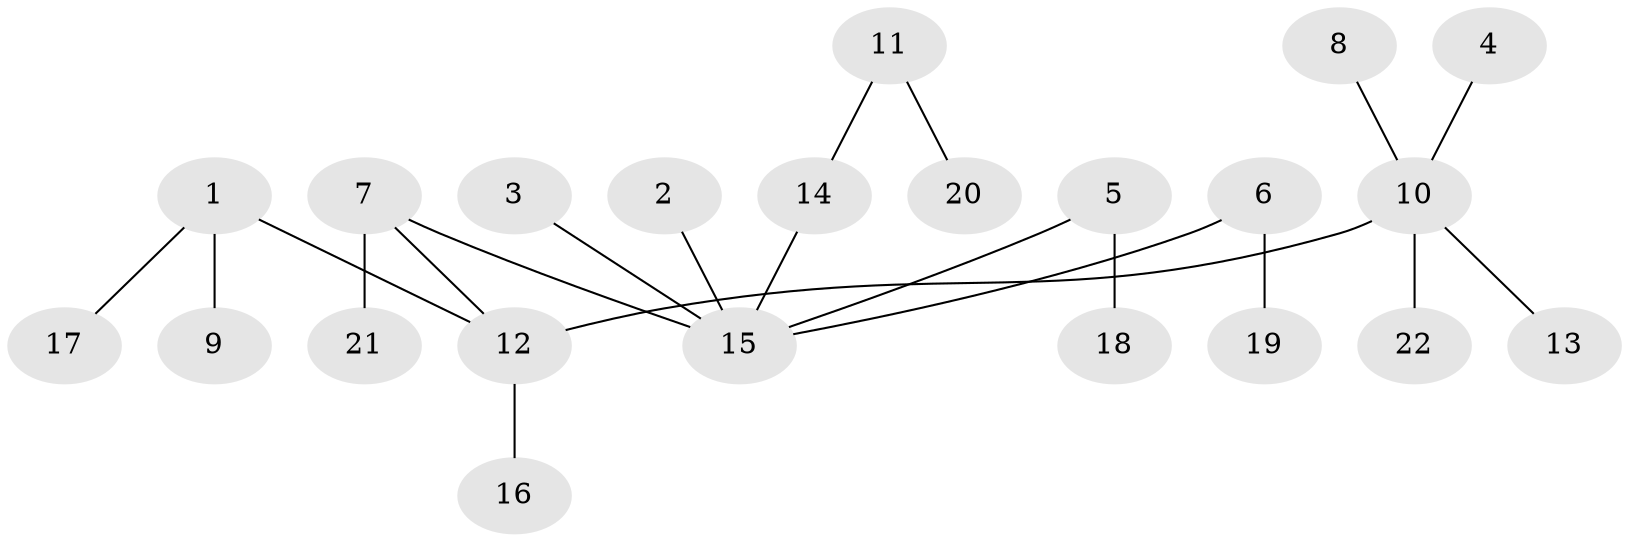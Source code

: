 // original degree distribution, {5: 0.028169014084507043, 8: 0.014084507042253521, 4: 0.028169014084507043, 2: 0.38028169014084506, 6: 0.014084507042253521, 3: 0.11267605633802817, 1: 0.4225352112676056}
// Generated by graph-tools (version 1.1) at 2025/37/03/04/25 23:37:24]
// undirected, 22 vertices, 21 edges
graph export_dot {
  node [color=gray90,style=filled];
  1;
  2;
  3;
  4;
  5;
  6;
  7;
  8;
  9;
  10;
  11;
  12;
  13;
  14;
  15;
  16;
  17;
  18;
  19;
  20;
  21;
  22;
  1 -- 9 [weight=1.0];
  1 -- 12 [weight=1.0];
  1 -- 17 [weight=1.0];
  2 -- 15 [weight=1.0];
  3 -- 15 [weight=1.0];
  4 -- 10 [weight=1.0];
  5 -- 15 [weight=1.0];
  5 -- 18 [weight=1.0];
  6 -- 15 [weight=1.0];
  6 -- 19 [weight=1.0];
  7 -- 12 [weight=1.0];
  7 -- 15 [weight=1.0];
  7 -- 21 [weight=1.0];
  8 -- 10 [weight=1.0];
  10 -- 12 [weight=1.0];
  10 -- 13 [weight=1.0];
  10 -- 22 [weight=1.0];
  11 -- 14 [weight=1.0];
  11 -- 20 [weight=1.0];
  12 -- 16 [weight=1.0];
  14 -- 15 [weight=1.0];
}
